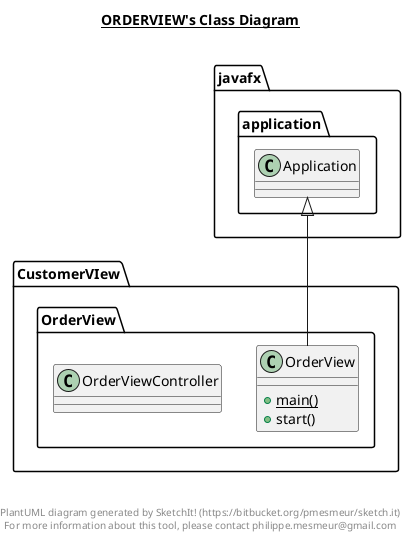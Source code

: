 @startuml

title __ORDERVIEW's Class Diagram__\n

  namespace CustomerVIew {
    namespace OrderView {
      class CustomerVIew.OrderView.OrderView {
          {static} + main()
          + start()
      }
    }
  }
  

  namespace CustomerVIew {
    namespace OrderView {
      class CustomerVIew.OrderView.OrderViewController {
      }
    }
  }
  

  CustomerVIew.OrderView.OrderView -up-|> javafx.application.Application


right footer


PlantUML diagram generated by SketchIt! (https://bitbucket.org/pmesmeur/sketch.it)
For more information about this tool, please contact philippe.mesmeur@gmail.com
endfooter

@enduml
